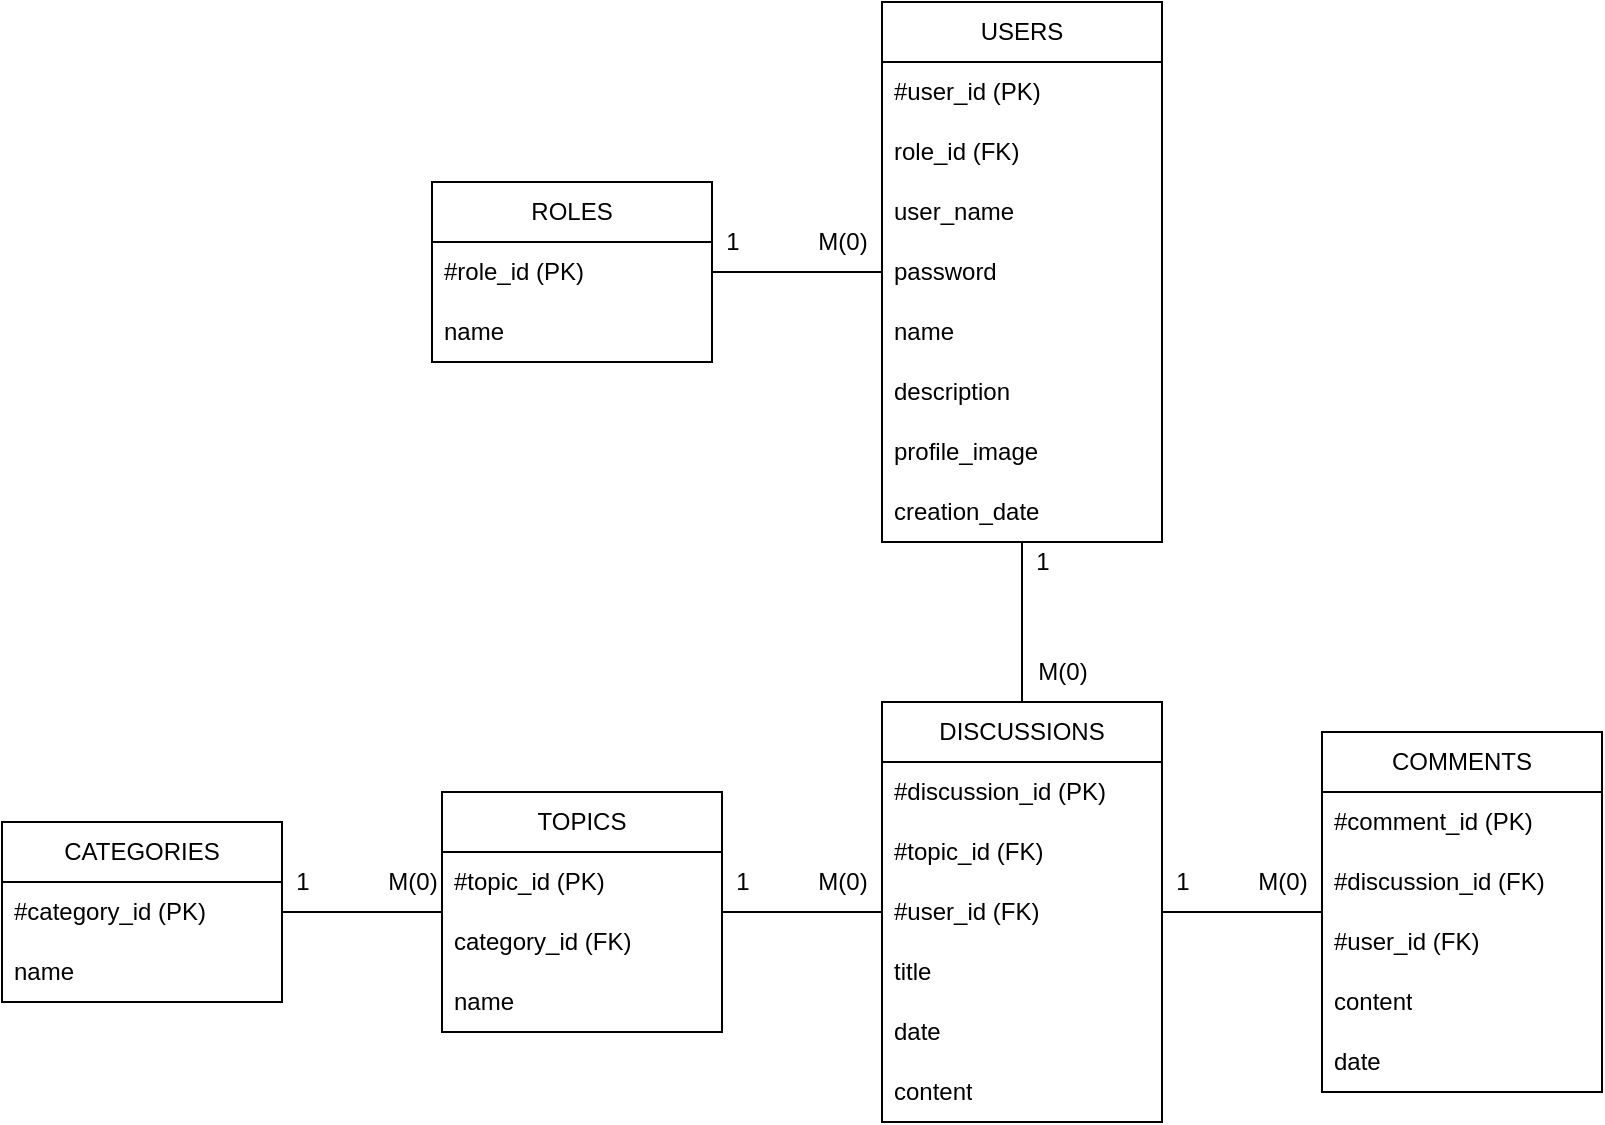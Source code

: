 <mxfile version="20.6.0" type="device"><diagram id="nbvFnObRT7vEDSPfpMES" name="Page-1"><mxGraphModel dx="1422" dy="819" grid="1" gridSize="10" guides="1" tooltips="1" connect="1" arrows="1" fold="1" page="1" pageScale="1" pageWidth="850" pageHeight="1100" math="0" shadow="0"><root><mxCell id="0"/><mxCell id="1" parent="0"/><mxCell id="8LHPogVYCy1Tm3NObmfL-1" value="USERS" style="swimlane;fontStyle=0;childLayout=stackLayout;horizontal=1;startSize=30;horizontalStack=0;resizeParent=1;resizeParentMax=0;resizeLast=0;collapsible=1;marginBottom=0;whiteSpace=wrap;html=1;" vertex="1" parent="1"><mxGeometry x="500" y="50" width="140" height="270" as="geometry"/></mxCell><mxCell id="8LHPogVYCy1Tm3NObmfL-2" value="#user_id (PK)" style="text;strokeColor=none;fillColor=none;align=left;verticalAlign=middle;spacingLeft=4;spacingRight=4;overflow=hidden;points=[[0,0.5],[1,0.5]];portConstraint=eastwest;rotatable=0;whiteSpace=wrap;html=1;" vertex="1" parent="8LHPogVYCy1Tm3NObmfL-1"><mxGeometry y="30" width="140" height="30" as="geometry"/></mxCell><mxCell id="8LHPogVYCy1Tm3NObmfL-6" value="role_id (FK)" style="text;strokeColor=none;fillColor=none;align=left;verticalAlign=middle;spacingLeft=4;spacingRight=4;overflow=hidden;points=[[0,0.5],[1,0.5]];portConstraint=eastwest;rotatable=0;whiteSpace=wrap;html=1;" vertex="1" parent="8LHPogVYCy1Tm3NObmfL-1"><mxGeometry y="60" width="140" height="30" as="geometry"/></mxCell><mxCell id="8LHPogVYCy1Tm3NObmfL-3" value="user_name" style="text;strokeColor=none;fillColor=none;align=left;verticalAlign=middle;spacingLeft=4;spacingRight=4;overflow=hidden;points=[[0,0.5],[1,0.5]];portConstraint=eastwest;rotatable=0;whiteSpace=wrap;html=1;" vertex="1" parent="8LHPogVYCy1Tm3NObmfL-1"><mxGeometry y="90" width="140" height="30" as="geometry"/></mxCell><mxCell id="8LHPogVYCy1Tm3NObmfL-4" value="password" style="text;strokeColor=none;fillColor=none;align=left;verticalAlign=middle;spacingLeft=4;spacingRight=4;overflow=hidden;points=[[0,0.5],[1,0.5]];portConstraint=eastwest;rotatable=0;whiteSpace=wrap;html=1;" vertex="1" parent="8LHPogVYCy1Tm3NObmfL-1"><mxGeometry y="120" width="140" height="30" as="geometry"/></mxCell><mxCell id="8LHPogVYCy1Tm3NObmfL-33" value="name" style="text;strokeColor=none;fillColor=none;align=left;verticalAlign=middle;spacingLeft=4;spacingRight=4;overflow=hidden;points=[[0,0.5],[1,0.5]];portConstraint=eastwest;rotatable=0;whiteSpace=wrap;html=1;" vertex="1" parent="8LHPogVYCy1Tm3NObmfL-1"><mxGeometry y="150" width="140" height="30" as="geometry"/></mxCell><mxCell id="8LHPogVYCy1Tm3NObmfL-35" value="description" style="text;strokeColor=none;fillColor=none;align=left;verticalAlign=middle;spacingLeft=4;spacingRight=4;overflow=hidden;points=[[0,0.5],[1,0.5]];portConstraint=eastwest;rotatable=0;whiteSpace=wrap;html=1;" vertex="1" parent="8LHPogVYCy1Tm3NObmfL-1"><mxGeometry y="180" width="140" height="30" as="geometry"/></mxCell><mxCell id="8LHPogVYCy1Tm3NObmfL-32" value="profile_image" style="text;strokeColor=none;fillColor=none;align=left;verticalAlign=middle;spacingLeft=4;spacingRight=4;overflow=hidden;points=[[0,0.5],[1,0.5]];portConstraint=eastwest;rotatable=0;whiteSpace=wrap;html=1;" vertex="1" parent="8LHPogVYCy1Tm3NObmfL-1"><mxGeometry y="210" width="140" height="30" as="geometry"/></mxCell><mxCell id="8LHPogVYCy1Tm3NObmfL-34" value="creation_date" style="text;strokeColor=none;fillColor=none;align=left;verticalAlign=middle;spacingLeft=4;spacingRight=4;overflow=hidden;points=[[0,0.5],[1,0.5]];portConstraint=eastwest;rotatable=0;whiteSpace=wrap;html=1;" vertex="1" parent="8LHPogVYCy1Tm3NObmfL-1"><mxGeometry y="240" width="140" height="30" as="geometry"/></mxCell><mxCell id="8LHPogVYCy1Tm3NObmfL-7" value="ROLES" style="swimlane;fontStyle=0;childLayout=stackLayout;horizontal=1;startSize=30;horizontalStack=0;resizeParent=1;resizeParentMax=0;resizeLast=0;collapsible=1;marginBottom=0;whiteSpace=wrap;html=1;" vertex="1" parent="1"><mxGeometry x="275" y="140" width="140" height="90" as="geometry"/></mxCell><mxCell id="8LHPogVYCy1Tm3NObmfL-8" value="#role_id (PK)" style="text;strokeColor=none;fillColor=none;align=left;verticalAlign=middle;spacingLeft=4;spacingRight=4;overflow=hidden;points=[[0,0.5],[1,0.5]];portConstraint=eastwest;rotatable=0;whiteSpace=wrap;html=1;" vertex="1" parent="8LHPogVYCy1Tm3NObmfL-7"><mxGeometry y="30" width="140" height="30" as="geometry"/></mxCell><mxCell id="8LHPogVYCy1Tm3NObmfL-9" value="name" style="text;strokeColor=none;fillColor=none;align=left;verticalAlign=middle;spacingLeft=4;spacingRight=4;overflow=hidden;points=[[0,0.5],[1,0.5]];portConstraint=eastwest;rotatable=0;whiteSpace=wrap;html=1;" vertex="1" parent="8LHPogVYCy1Tm3NObmfL-7"><mxGeometry y="60" width="140" height="30" as="geometry"/></mxCell><mxCell id="8LHPogVYCy1Tm3NObmfL-11" value="CATEGORIES" style="swimlane;fontStyle=0;childLayout=stackLayout;horizontal=1;startSize=30;horizontalStack=0;resizeParent=1;resizeParentMax=0;resizeLast=0;collapsible=1;marginBottom=0;whiteSpace=wrap;html=1;" vertex="1" parent="1"><mxGeometry x="60" y="460" width="140" height="90" as="geometry"/></mxCell><mxCell id="8LHPogVYCy1Tm3NObmfL-12" value="#category_id (PK)" style="text;strokeColor=none;fillColor=none;align=left;verticalAlign=middle;spacingLeft=4;spacingRight=4;overflow=hidden;points=[[0,0.5],[1,0.5]];portConstraint=eastwest;rotatable=0;whiteSpace=wrap;html=1;" vertex="1" parent="8LHPogVYCy1Tm3NObmfL-11"><mxGeometry y="30" width="140" height="30" as="geometry"/></mxCell><mxCell id="8LHPogVYCy1Tm3NObmfL-13" value="name" style="text;strokeColor=none;fillColor=none;align=left;verticalAlign=middle;spacingLeft=4;spacingRight=4;overflow=hidden;points=[[0,0.5],[1,0.5]];portConstraint=eastwest;rotatable=0;whiteSpace=wrap;html=1;" vertex="1" parent="8LHPogVYCy1Tm3NObmfL-11"><mxGeometry y="60" width="140" height="30" as="geometry"/></mxCell><mxCell id="8LHPogVYCy1Tm3NObmfL-15" value="TOPICS" style="swimlane;fontStyle=0;childLayout=stackLayout;horizontal=1;startSize=30;horizontalStack=0;resizeParent=1;resizeParentMax=0;resizeLast=0;collapsible=1;marginBottom=0;whiteSpace=wrap;html=1;" vertex="1" parent="1"><mxGeometry x="280" y="445" width="140" height="120" as="geometry"/></mxCell><mxCell id="8LHPogVYCy1Tm3NObmfL-16" value="#topic_id (PK)" style="text;strokeColor=none;fillColor=none;align=left;verticalAlign=middle;spacingLeft=4;spacingRight=4;overflow=hidden;points=[[0,0.5],[1,0.5]];portConstraint=eastwest;rotatable=0;whiteSpace=wrap;html=1;" vertex="1" parent="8LHPogVYCy1Tm3NObmfL-15"><mxGeometry y="30" width="140" height="30" as="geometry"/></mxCell><mxCell id="8LHPogVYCy1Tm3NObmfL-17" value="category_id (FK)" style="text;strokeColor=none;fillColor=none;align=left;verticalAlign=middle;spacingLeft=4;spacingRight=4;overflow=hidden;points=[[0,0.5],[1,0.5]];portConstraint=eastwest;rotatable=0;whiteSpace=wrap;html=1;" vertex="1" parent="8LHPogVYCy1Tm3NObmfL-15"><mxGeometry y="60" width="140" height="30" as="geometry"/></mxCell><mxCell id="8LHPogVYCy1Tm3NObmfL-18" value="name" style="text;strokeColor=none;fillColor=none;align=left;verticalAlign=middle;spacingLeft=4;spacingRight=4;overflow=hidden;points=[[0,0.5],[1,0.5]];portConstraint=eastwest;rotatable=0;whiteSpace=wrap;html=1;" vertex="1" parent="8LHPogVYCy1Tm3NObmfL-15"><mxGeometry y="90" width="140" height="30" as="geometry"/></mxCell><mxCell id="8LHPogVYCy1Tm3NObmfL-19" value="DISCUSSIONS" style="swimlane;fontStyle=0;childLayout=stackLayout;horizontal=1;startSize=30;horizontalStack=0;resizeParent=1;resizeParentMax=0;resizeLast=0;collapsible=1;marginBottom=0;whiteSpace=wrap;html=1;" vertex="1" parent="1"><mxGeometry x="500" y="400" width="140" height="210" as="geometry"/></mxCell><mxCell id="8LHPogVYCy1Tm3NObmfL-20" value="#discussion_id (PK)" style="text;strokeColor=none;fillColor=none;align=left;verticalAlign=middle;spacingLeft=4;spacingRight=4;overflow=hidden;points=[[0,0.5],[1,0.5]];portConstraint=eastwest;rotatable=0;whiteSpace=wrap;html=1;" vertex="1" parent="8LHPogVYCy1Tm3NObmfL-19"><mxGeometry y="30" width="140" height="30" as="geometry"/></mxCell><mxCell id="8LHPogVYCy1Tm3NObmfL-21" value="#topic_id (FK)" style="text;strokeColor=none;fillColor=none;align=left;verticalAlign=middle;spacingLeft=4;spacingRight=4;overflow=hidden;points=[[0,0.5],[1,0.5]];portConstraint=eastwest;rotatable=0;whiteSpace=wrap;html=1;" vertex="1" parent="8LHPogVYCy1Tm3NObmfL-19"><mxGeometry y="60" width="140" height="30" as="geometry"/></mxCell><mxCell id="8LHPogVYCy1Tm3NObmfL-24" value="#user_id (FK)" style="text;strokeColor=none;fillColor=none;align=left;verticalAlign=middle;spacingLeft=4;spacingRight=4;overflow=hidden;points=[[0,0.5],[1,0.5]];portConstraint=eastwest;rotatable=0;whiteSpace=wrap;html=1;" vertex="1" parent="8LHPogVYCy1Tm3NObmfL-19"><mxGeometry y="90" width="140" height="30" as="geometry"/></mxCell><mxCell id="8LHPogVYCy1Tm3NObmfL-22" value="title" style="text;strokeColor=none;fillColor=none;align=left;verticalAlign=middle;spacingLeft=4;spacingRight=4;overflow=hidden;points=[[0,0.5],[1,0.5]];portConstraint=eastwest;rotatable=0;whiteSpace=wrap;html=1;" vertex="1" parent="8LHPogVYCy1Tm3NObmfL-19"><mxGeometry y="120" width="140" height="30" as="geometry"/></mxCell><mxCell id="8LHPogVYCy1Tm3NObmfL-23" value="date" style="text;strokeColor=none;fillColor=none;align=left;verticalAlign=middle;spacingLeft=4;spacingRight=4;overflow=hidden;points=[[0,0.5],[1,0.5]];portConstraint=eastwest;rotatable=0;whiteSpace=wrap;html=1;" vertex="1" parent="8LHPogVYCy1Tm3NObmfL-19"><mxGeometry y="150" width="140" height="30" as="geometry"/></mxCell><mxCell id="8LHPogVYCy1Tm3NObmfL-25" value="content" style="text;strokeColor=none;fillColor=none;align=left;verticalAlign=middle;spacingLeft=4;spacingRight=4;overflow=hidden;points=[[0,0.5],[1,0.5]];portConstraint=eastwest;rotatable=0;whiteSpace=wrap;html=1;" vertex="1" parent="8LHPogVYCy1Tm3NObmfL-19"><mxGeometry y="180" width="140" height="30" as="geometry"/></mxCell><mxCell id="8LHPogVYCy1Tm3NObmfL-26" value="COMMENTS" style="swimlane;fontStyle=0;childLayout=stackLayout;horizontal=1;startSize=30;horizontalStack=0;resizeParent=1;resizeParentMax=0;resizeLast=0;collapsible=1;marginBottom=0;whiteSpace=wrap;html=1;" vertex="1" parent="1"><mxGeometry x="720" y="415" width="140" height="180" as="geometry"/></mxCell><mxCell id="8LHPogVYCy1Tm3NObmfL-27" value="#comment_id (PK)" style="text;strokeColor=none;fillColor=none;align=left;verticalAlign=middle;spacingLeft=4;spacingRight=4;overflow=hidden;points=[[0,0.5],[1,0.5]];portConstraint=eastwest;rotatable=0;whiteSpace=wrap;html=1;" vertex="1" parent="8LHPogVYCy1Tm3NObmfL-26"><mxGeometry y="30" width="140" height="30" as="geometry"/></mxCell><mxCell id="8LHPogVYCy1Tm3NObmfL-28" value="#discussion_id (FK)" style="text;strokeColor=none;fillColor=none;align=left;verticalAlign=middle;spacingLeft=4;spacingRight=4;overflow=hidden;points=[[0,0.5],[1,0.5]];portConstraint=eastwest;rotatable=0;whiteSpace=wrap;html=1;" vertex="1" parent="8LHPogVYCy1Tm3NObmfL-26"><mxGeometry y="60" width="140" height="30" as="geometry"/></mxCell><mxCell id="8LHPogVYCy1Tm3NObmfL-29" value="#user_id (FK)" style="text;strokeColor=none;fillColor=none;align=left;verticalAlign=middle;spacingLeft=4;spacingRight=4;overflow=hidden;points=[[0,0.5],[1,0.5]];portConstraint=eastwest;rotatable=0;whiteSpace=wrap;html=1;" vertex="1" parent="8LHPogVYCy1Tm3NObmfL-26"><mxGeometry y="90" width="140" height="30" as="geometry"/></mxCell><mxCell id="8LHPogVYCy1Tm3NObmfL-30" value="content" style="text;strokeColor=none;fillColor=none;align=left;verticalAlign=middle;spacingLeft=4;spacingRight=4;overflow=hidden;points=[[0,0.5],[1,0.5]];portConstraint=eastwest;rotatable=0;whiteSpace=wrap;html=1;" vertex="1" parent="8LHPogVYCy1Tm3NObmfL-26"><mxGeometry y="120" width="140" height="30" as="geometry"/></mxCell><mxCell id="8LHPogVYCy1Tm3NObmfL-31" value="&lt;div&gt;date&lt;/div&gt;" style="text;strokeColor=none;fillColor=none;align=left;verticalAlign=middle;spacingLeft=4;spacingRight=4;overflow=hidden;points=[[0,0.5],[1,0.5]];portConstraint=eastwest;rotatable=0;whiteSpace=wrap;html=1;" vertex="1" parent="8LHPogVYCy1Tm3NObmfL-26"><mxGeometry y="150" width="140" height="30" as="geometry"/></mxCell><mxCell id="8LHPogVYCy1Tm3NObmfL-36" value="" style="endArrow=none;html=1;rounded=0;" edge="1" parent="1" source="8LHPogVYCy1Tm3NObmfL-7" target="8LHPogVYCy1Tm3NObmfL-1"><mxGeometry relative="1" as="geometry"><mxPoint x="265" y="260" as="sourcePoint"/><mxPoint x="425" y="260" as="targetPoint"/></mxGeometry></mxCell><mxCell id="8LHPogVYCy1Tm3NObmfL-37" value="" style="endArrow=none;html=1;rounded=0;" edge="1" parent="1" source="8LHPogVYCy1Tm3NObmfL-19" target="8LHPogVYCy1Tm3NObmfL-1"><mxGeometry relative="1" as="geometry"><mxPoint x="390" y="360" as="sourcePoint"/><mxPoint x="550" y="360" as="targetPoint"/></mxGeometry></mxCell><mxCell id="8LHPogVYCy1Tm3NObmfL-38" value="" style="endArrow=none;html=1;rounded=0;" edge="1" parent="1" source="8LHPogVYCy1Tm3NObmfL-11" target="8LHPogVYCy1Tm3NObmfL-15"><mxGeometry relative="1" as="geometry"><mxPoint x="110" y="310" as="sourcePoint"/><mxPoint x="270" y="310" as="targetPoint"/></mxGeometry></mxCell><mxCell id="8LHPogVYCy1Tm3NObmfL-39" value="" style="endArrow=none;html=1;rounded=0;" edge="1" parent="1" source="8LHPogVYCy1Tm3NObmfL-15" target="8LHPogVYCy1Tm3NObmfL-19"><mxGeometry relative="1" as="geometry"><mxPoint x="240" y="320" as="sourcePoint"/><mxPoint x="400" y="320" as="targetPoint"/></mxGeometry></mxCell><mxCell id="8LHPogVYCy1Tm3NObmfL-40" value="" style="endArrow=none;html=1;rounded=0;" edge="1" parent="1" source="8LHPogVYCy1Tm3NObmfL-19" target="8LHPogVYCy1Tm3NObmfL-26"><mxGeometry relative="1" as="geometry"><mxPoint x="220" y="320" as="sourcePoint"/><mxPoint x="380" y="320" as="targetPoint"/></mxGeometry></mxCell><mxCell id="8LHPogVYCy1Tm3NObmfL-41" value="1" style="text;html=1;align=center;verticalAlign=middle;resizable=0;points=[];autosize=1;strokeColor=none;fillColor=none;" vertex="1" parent="1"><mxGeometry x="565" y="315" width="30" height="30" as="geometry"/></mxCell><mxCell id="8LHPogVYCy1Tm3NObmfL-42" value="M(0)" style="text;html=1;align=center;verticalAlign=middle;resizable=0;points=[];autosize=1;strokeColor=none;fillColor=none;" vertex="1" parent="1"><mxGeometry x="565" y="370" width="50" height="30" as="geometry"/></mxCell><mxCell id="8LHPogVYCy1Tm3NObmfL-43" value="M(0)" style="text;html=1;align=center;verticalAlign=middle;resizable=0;points=[];autosize=1;strokeColor=none;fillColor=none;" vertex="1" parent="1"><mxGeometry x="455" y="155" width="50" height="30" as="geometry"/></mxCell><mxCell id="8LHPogVYCy1Tm3NObmfL-44" value="1" style="text;html=1;align=center;verticalAlign=middle;resizable=0;points=[];autosize=1;strokeColor=none;fillColor=none;" vertex="1" parent="1"><mxGeometry x="410" y="155" width="30" height="30" as="geometry"/></mxCell><mxCell id="8LHPogVYCy1Tm3NObmfL-45" value="1" style="text;html=1;align=center;verticalAlign=middle;resizable=0;points=[];autosize=1;strokeColor=none;fillColor=none;" vertex="1" parent="1"><mxGeometry x="195" y="475" width="30" height="30" as="geometry"/></mxCell><mxCell id="8LHPogVYCy1Tm3NObmfL-46" value="M(0)" style="text;html=1;align=center;verticalAlign=middle;resizable=0;points=[];autosize=1;strokeColor=none;fillColor=none;" vertex="1" parent="1"><mxGeometry x="240" y="475" width="50" height="30" as="geometry"/></mxCell><mxCell id="8LHPogVYCy1Tm3NObmfL-47" value="M(0)" style="text;html=1;align=center;verticalAlign=middle;resizable=0;points=[];autosize=1;strokeColor=none;fillColor=none;" vertex="1" parent="1"><mxGeometry x="455" y="475" width="50" height="30" as="geometry"/></mxCell><mxCell id="8LHPogVYCy1Tm3NObmfL-48" value="1" style="text;html=1;align=center;verticalAlign=middle;resizable=0;points=[];autosize=1;strokeColor=none;fillColor=none;" vertex="1" parent="1"><mxGeometry x="415" y="475" width="30" height="30" as="geometry"/></mxCell><mxCell id="8LHPogVYCy1Tm3NObmfL-49" value="M(0)" style="text;html=1;align=center;verticalAlign=middle;resizable=0;points=[];autosize=1;strokeColor=none;fillColor=none;" vertex="1" parent="1"><mxGeometry x="675" y="475" width="50" height="30" as="geometry"/></mxCell><mxCell id="8LHPogVYCy1Tm3NObmfL-50" value="1" style="text;html=1;align=center;verticalAlign=middle;resizable=0;points=[];autosize=1;strokeColor=none;fillColor=none;" vertex="1" parent="1"><mxGeometry x="635" y="475" width="30" height="30" as="geometry"/></mxCell></root></mxGraphModel></diagram></mxfile>